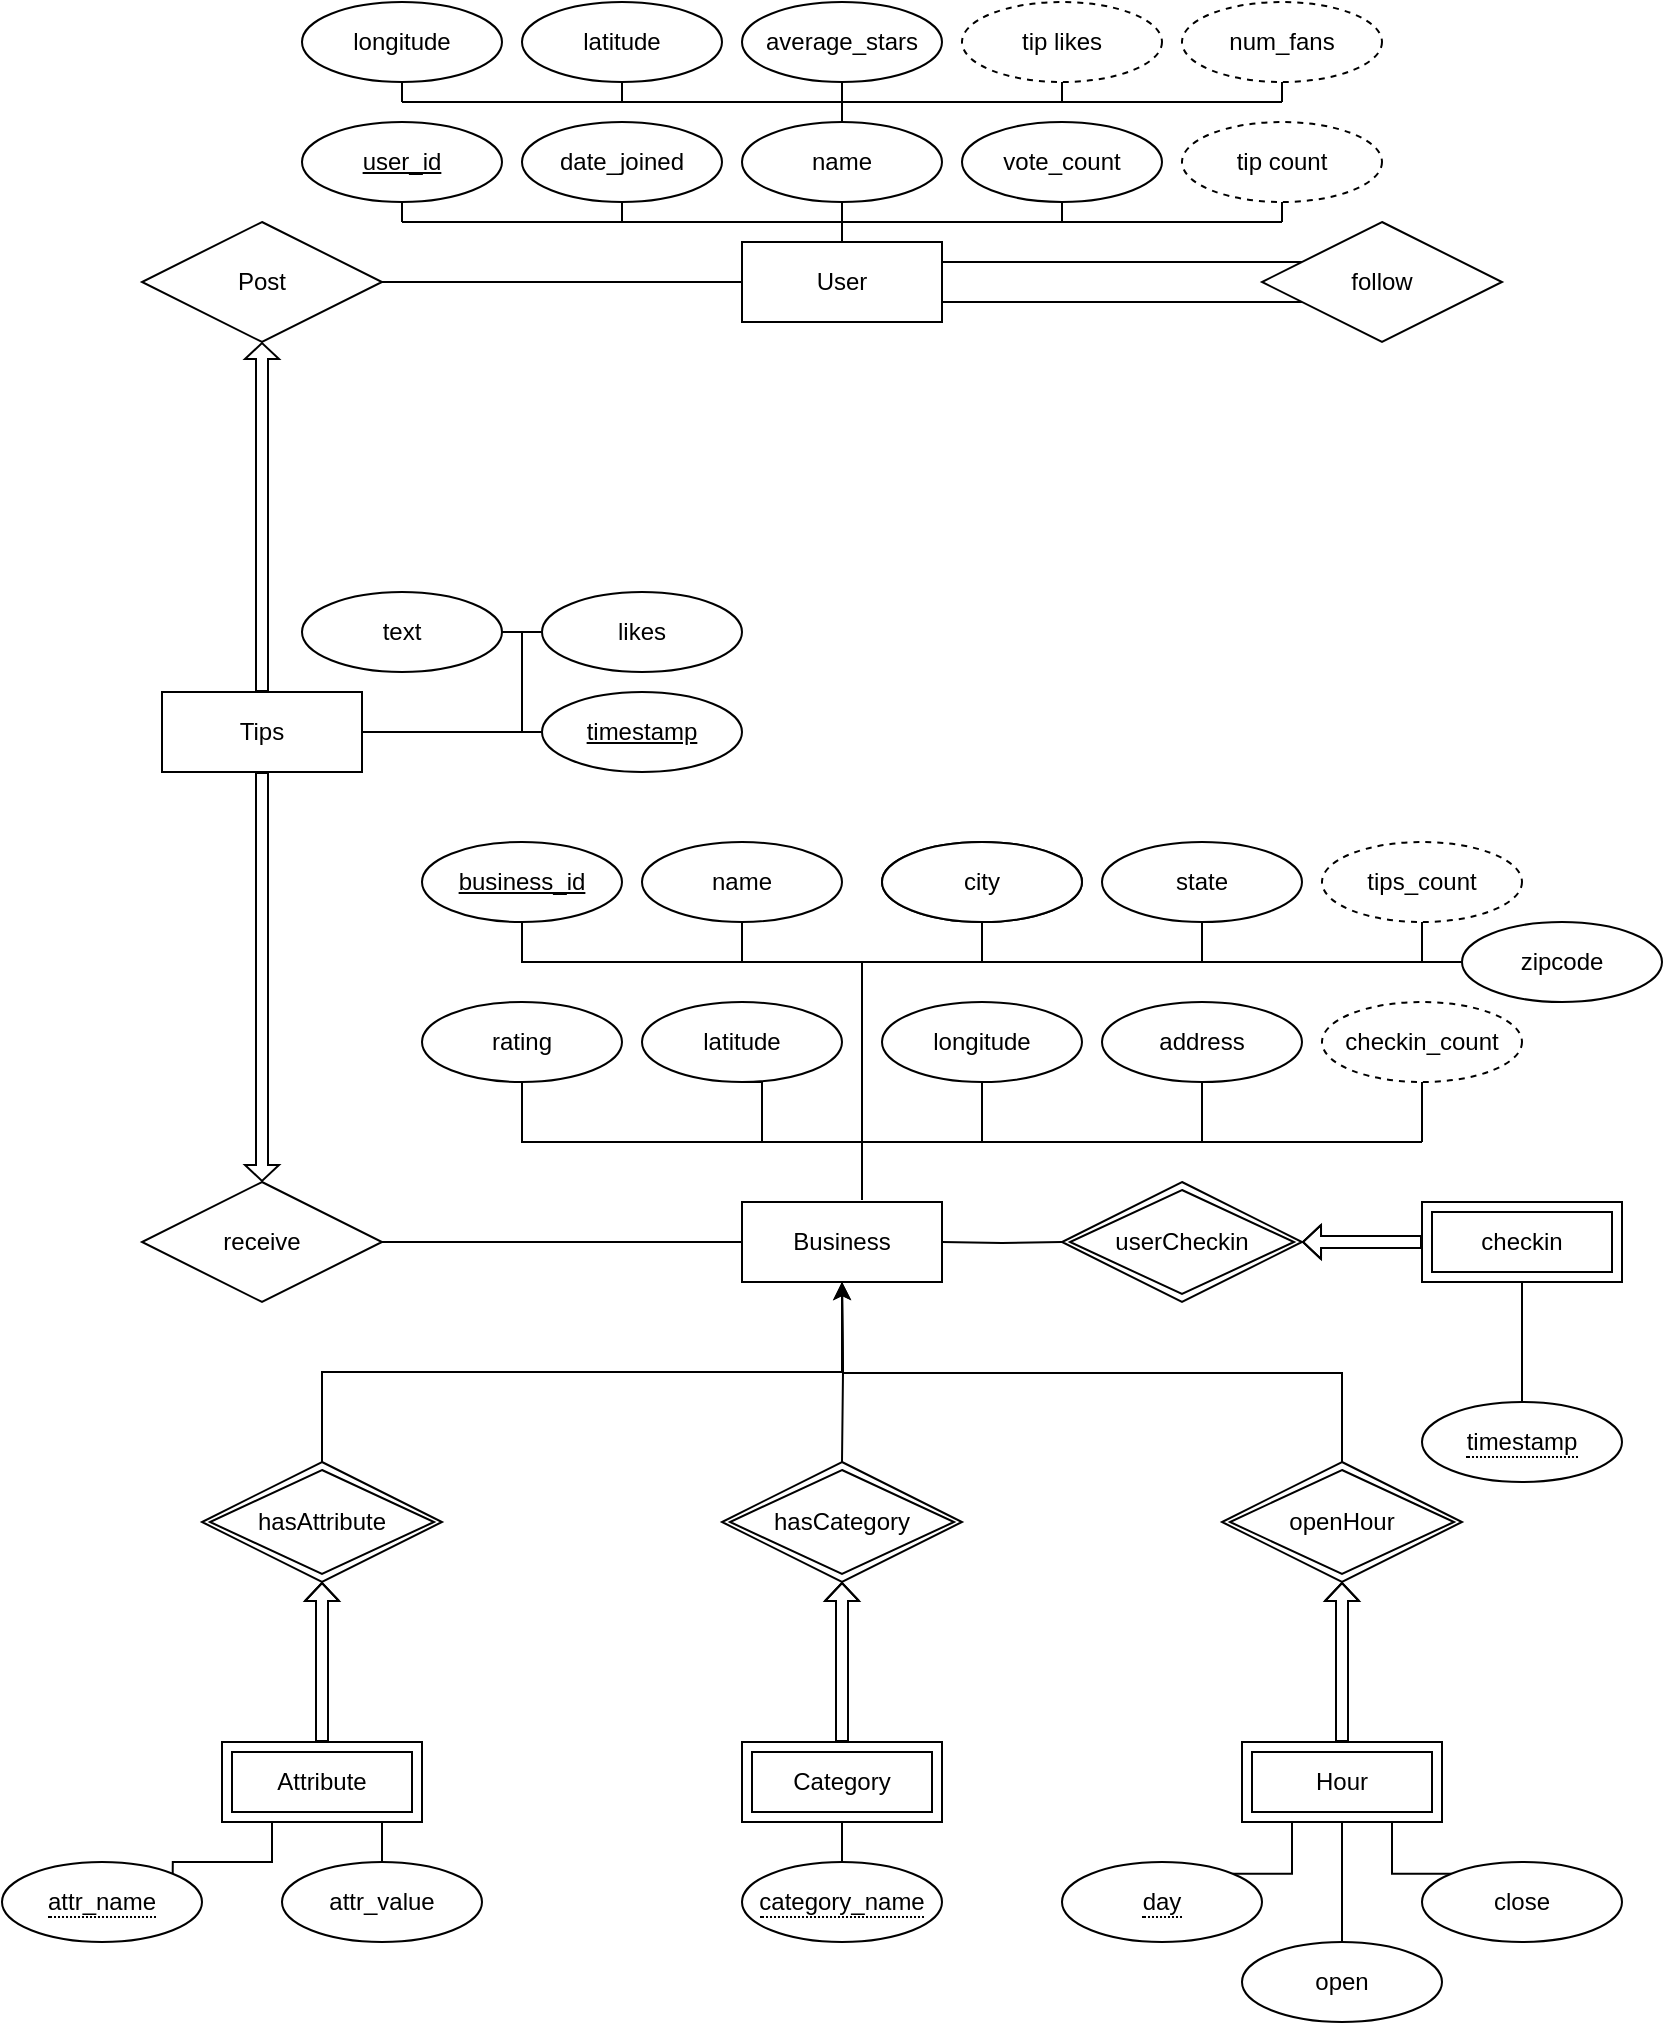 <mxfile version="16.5.6" type="device"><diagram id="R2lEEEUBdFMjLlhIrx00" name="Page-1"><mxGraphModel dx="2066" dy="1161" grid="1" gridSize="10" guides="1" tooltips="1" connect="1" arrows="1" fold="1" page="1" pageScale="1" pageWidth="850" pageHeight="1100" math="0" shadow="0" extFonts="Permanent Marker^https://fonts.googleapis.com/css?family=Permanent+Marker"><root><mxCell id="0"/><mxCell id="1" parent="0"/><mxCell id="-vwn12ItH8tRqPjyHviu-6" style="edgeStyle=orthogonalEdgeStyle;rounded=0;orthogonalLoop=1;jettySize=auto;html=1;exitX=0;exitY=0.5;exitDx=0;exitDy=0;entryX=1;entryY=0.5;entryDx=0;entryDy=0;endArrow=none;endFill=0;" parent="1" source="Nk3Cd4CilyWXmuOTpDQ7-3" target="-vwn12ItH8tRqPjyHviu-4" edge="1"><mxGeometry relative="1" as="geometry"/></mxCell><mxCell id="-vwn12ItH8tRqPjyHviu-23" style="edgeStyle=orthogonalEdgeStyle;rounded=0;orthogonalLoop=1;jettySize=auto;html=1;exitX=1;exitY=0.25;exitDx=0;exitDy=0;endArrow=none;endFill=0;" parent="1" source="Nk3Cd4CilyWXmuOTpDQ7-3" edge="1"><mxGeometry relative="1" as="geometry"><mxPoint x="670" y="190" as="targetPoint"/></mxGeometry></mxCell><mxCell id="-vwn12ItH8tRqPjyHviu-24" style="edgeStyle=orthogonalEdgeStyle;rounded=0;orthogonalLoop=1;jettySize=auto;html=1;exitX=1;exitY=0.75;exitDx=0;exitDy=0;endArrow=none;endFill=0;" parent="1" source="Nk3Cd4CilyWXmuOTpDQ7-3" edge="1"><mxGeometry relative="1" as="geometry"><mxPoint x="670" y="210" as="targetPoint"/></mxGeometry></mxCell><mxCell id="-vwn12ItH8tRqPjyHviu-91" style="edgeStyle=orthogonalEdgeStyle;rounded=0;orthogonalLoop=1;jettySize=auto;html=1;exitX=0.5;exitY=0;exitDx=0;exitDy=0;endArrow=none;endFill=0;" parent="1" source="Nk3Cd4CilyWXmuOTpDQ7-3" edge="1"><mxGeometry relative="1" as="geometry"><mxPoint x="430" y="170" as="targetPoint"/></mxGeometry></mxCell><mxCell id="Nk3Cd4CilyWXmuOTpDQ7-3" value="User" style="whiteSpace=wrap;html=1;align=center;" parent="1" vertex="1"><mxGeometry x="380" y="180" width="100" height="40" as="geometry"/></mxCell><mxCell id="-vwn12ItH8tRqPjyHviu-92" style="edgeStyle=orthogonalEdgeStyle;rounded=0;orthogonalLoop=1;jettySize=auto;html=1;exitX=0.5;exitY=1;exitDx=0;exitDy=0;endArrow=none;endFill=0;" parent="1" source="Nk3Cd4CilyWXmuOTpDQ7-5" edge="1"><mxGeometry relative="1" as="geometry"><mxPoint x="210" y="170" as="targetPoint"/></mxGeometry></mxCell><mxCell id="Nk3Cd4CilyWXmuOTpDQ7-5" value="user_id" style="ellipse;whiteSpace=wrap;html=1;align=center;fontStyle=4;" parent="1" vertex="1"><mxGeometry x="160" y="120" width="100" height="40" as="geometry"/></mxCell><mxCell id="-vwn12ItH8tRqPjyHviu-94" style="edgeStyle=orthogonalEdgeStyle;rounded=0;orthogonalLoop=1;jettySize=auto;html=1;exitX=0.5;exitY=1;exitDx=0;exitDy=0;endArrow=none;endFill=0;" parent="1" source="Nk3Cd4CilyWXmuOTpDQ7-6" edge="1"><mxGeometry relative="1" as="geometry"><mxPoint x="430" y="170" as="targetPoint"/></mxGeometry></mxCell><mxCell id="-vwn12ItH8tRqPjyHviu-102" style="edgeStyle=orthogonalEdgeStyle;rounded=0;orthogonalLoop=1;jettySize=auto;html=1;exitX=0.5;exitY=0;exitDx=0;exitDy=0;endArrow=none;endFill=0;" parent="1" source="Nk3Cd4CilyWXmuOTpDQ7-6" edge="1"><mxGeometry relative="1" as="geometry"><mxPoint x="430" y="110" as="targetPoint"/></mxGeometry></mxCell><mxCell id="Nk3Cd4CilyWXmuOTpDQ7-6" value="name" style="ellipse;whiteSpace=wrap;html=1;align=center;" parent="1" vertex="1"><mxGeometry x="380" y="120" width="100" height="40" as="geometry"/></mxCell><mxCell id="-vwn12ItH8tRqPjyHviu-93" style="edgeStyle=orthogonalEdgeStyle;rounded=0;orthogonalLoop=1;jettySize=auto;html=1;exitX=0.5;exitY=1;exitDx=0;exitDy=0;endArrow=none;endFill=0;" parent="1" source="Nk3Cd4CilyWXmuOTpDQ7-7" edge="1"><mxGeometry relative="1" as="geometry"><mxPoint x="320" y="170" as="targetPoint"/></mxGeometry></mxCell><mxCell id="Nk3Cd4CilyWXmuOTpDQ7-7" value="date_joined" style="ellipse;whiteSpace=wrap;html=1;align=center;" parent="1" vertex="1"><mxGeometry x="270" y="120" width="100" height="40" as="geometry"/></mxCell><mxCell id="-vwn12ItH8tRqPjyHviu-100" style="edgeStyle=orthogonalEdgeStyle;rounded=0;orthogonalLoop=1;jettySize=auto;html=1;exitX=0.5;exitY=1;exitDx=0;exitDy=0;endArrow=none;endFill=0;" parent="1" source="-vwn12ItH8tRqPjyHviu-1" edge="1"><mxGeometry relative="1" as="geometry"><mxPoint x="320" y="110" as="targetPoint"/></mxGeometry></mxCell><mxCell id="-vwn12ItH8tRqPjyHviu-1" value="latitude" style="ellipse;whiteSpace=wrap;html=1;align=center;" parent="1" vertex="1"><mxGeometry x="270" y="60" width="100" height="40" as="geometry"/></mxCell><mxCell id="-vwn12ItH8tRqPjyHviu-101" style="edgeStyle=orthogonalEdgeStyle;rounded=0;orthogonalLoop=1;jettySize=auto;html=1;exitX=0.5;exitY=1;exitDx=0;exitDy=0;endArrow=none;endFill=0;" parent="1" source="-vwn12ItH8tRqPjyHviu-2" edge="1"><mxGeometry relative="1" as="geometry"><mxPoint x="210" y="110" as="targetPoint"/></mxGeometry></mxCell><mxCell id="-vwn12ItH8tRqPjyHviu-2" value="longitude" style="ellipse;whiteSpace=wrap;html=1;align=center;" parent="1" vertex="1"><mxGeometry x="160" y="60" width="100" height="40" as="geometry"/></mxCell><mxCell id="-vwn12ItH8tRqPjyHviu-5" style="edgeStyle=orthogonalEdgeStyle;rounded=0;orthogonalLoop=1;jettySize=auto;html=1;exitX=0.5;exitY=0;exitDx=0;exitDy=0;shape=flexArrow;width=6;endSize=2.33;endWidth=10;" parent="1" source="-vwn12ItH8tRqPjyHviu-3" target="-vwn12ItH8tRqPjyHviu-4" edge="1"><mxGeometry relative="1" as="geometry"/></mxCell><mxCell id="-vwn12ItH8tRqPjyHviu-3" value="Tips" style="whiteSpace=wrap;html=1;align=center;" parent="1" vertex="1"><mxGeometry x="90" y="405" width="100" height="40" as="geometry"/></mxCell><mxCell id="-vwn12ItH8tRqPjyHviu-4" value="Post" style="shape=rhombus;perimeter=rhombusPerimeter;whiteSpace=wrap;html=1;align=center;" parent="1" vertex="1"><mxGeometry x="80" y="170" width="120" height="60" as="geometry"/></mxCell><mxCell id="-vwn12ItH8tRqPjyHviu-57" style="edgeStyle=orthogonalEdgeStyle;shape=flexArrow;rounded=0;orthogonalLoop=1;jettySize=auto;html=1;exitX=0;exitY=0.5;exitDx=0;exitDy=0;endArrow=block;endFill=0;width=6;endSize=2.67;endWidth=10;entryX=1;entryY=0.5;entryDx=0;entryDy=0;" parent="1" source="-vwn12ItH8tRqPjyHviu-56" edge="1"><mxGeometry relative="1" as="geometry"><mxPoint x="660" y="680" as="targetPoint"/></mxGeometry></mxCell><mxCell id="-vwn12ItH8tRqPjyHviu-7" value="Business" style="whiteSpace=wrap;html=1;align=center;" parent="1" vertex="1"><mxGeometry x="380" y="660" width="100" height="40" as="geometry"/></mxCell><mxCell id="-vwn12ItH8tRqPjyHviu-65" style="edgeStyle=orthogonalEdgeStyle;rounded=0;orthogonalLoop=1;jettySize=auto;html=1;exitX=0.5;exitY=1;exitDx=0;exitDy=0;endArrow=none;endFill=0;" parent="1" source="-vwn12ItH8tRqPjyHviu-8" edge="1"><mxGeometry relative="1" as="geometry"><mxPoint x="280" y="540" as="targetPoint"/><Array as="points"><mxPoint x="270" y="540"/></Array></mxGeometry></mxCell><mxCell id="-vwn12ItH8tRqPjyHviu-8" value="business_id" style="ellipse;whiteSpace=wrap;html=1;align=center;fontStyle=4;" parent="1" vertex="1"><mxGeometry x="220" y="480" width="100" height="40" as="geometry"/></mxCell><mxCell id="-vwn12ItH8tRqPjyHviu-66" style="edgeStyle=orthogonalEdgeStyle;rounded=0;orthogonalLoop=1;jettySize=auto;html=1;exitX=0.5;exitY=1;exitDx=0;exitDy=0;endArrow=none;endFill=0;" parent="1" source="-vwn12ItH8tRqPjyHviu-9" edge="1"><mxGeometry relative="1" as="geometry"><mxPoint x="390" y="540" as="targetPoint"/><Array as="points"><mxPoint x="380" y="540"/></Array></mxGeometry></mxCell><mxCell id="-vwn12ItH8tRqPjyHviu-9" value="name" style="ellipse;whiteSpace=wrap;html=1;align=center;" parent="1" vertex="1"><mxGeometry x="330" y="480" width="100" height="40" as="geometry"/></mxCell><mxCell id="-vwn12ItH8tRqPjyHviu-73" style="edgeStyle=orthogonalEdgeStyle;rounded=0;orthogonalLoop=1;jettySize=auto;html=1;exitX=0.5;exitY=1;exitDx=0;exitDy=0;endArrow=none;endFill=0;" parent="1" source="-vwn12ItH8tRqPjyHviu-10" edge="1"><mxGeometry relative="1" as="geometry"><mxPoint x="610" y="630" as="targetPoint"/></mxGeometry></mxCell><mxCell id="-vwn12ItH8tRqPjyHviu-10" value="address" style="ellipse;whiteSpace=wrap;html=1;align=center;" parent="1" vertex="1"><mxGeometry x="560" y="560" width="100" height="40" as="geometry"/></mxCell><mxCell id="-vwn12ItH8tRqPjyHviu-67" style="edgeStyle=orthogonalEdgeStyle;rounded=0;orthogonalLoop=1;jettySize=auto;html=1;exitX=0.5;exitY=1;exitDx=0;exitDy=0;endArrow=none;endFill=0;" parent="1" source="-vwn12ItH8tRqPjyHviu-11" edge="1"><mxGeometry relative="1" as="geometry"><mxPoint x="500" y="540" as="targetPoint"/></mxGeometry></mxCell><mxCell id="-vwn12ItH8tRqPjyHviu-11" value="city" style="ellipse;whiteSpace=wrap;html=1;align=center;" parent="1" vertex="1"><mxGeometry x="450" y="480" width="100" height="40" as="geometry"/></mxCell><mxCell id="-vwn12ItH8tRqPjyHviu-68" style="edgeStyle=orthogonalEdgeStyle;rounded=0;orthogonalLoop=1;jettySize=auto;html=1;exitX=0.5;exitY=1;exitDx=0;exitDy=0;endArrow=none;endFill=0;" parent="1" source="-vwn12ItH8tRqPjyHviu-12" edge="1"><mxGeometry relative="1" as="geometry"><mxPoint x="610" y="540" as="targetPoint"/></mxGeometry></mxCell><mxCell id="-vwn12ItH8tRqPjyHviu-12" value="state" style="ellipse;whiteSpace=wrap;html=1;align=center;" parent="1" vertex="1"><mxGeometry x="560" y="480" width="100" height="40" as="geometry"/></mxCell><mxCell id="-vwn12ItH8tRqPjyHviu-71" style="edgeStyle=orthogonalEdgeStyle;rounded=0;orthogonalLoop=1;jettySize=auto;html=1;exitX=0.5;exitY=1;exitDx=0;exitDy=0;endArrow=none;endFill=0;" parent="1" source="-vwn12ItH8tRqPjyHviu-13" edge="1"><mxGeometry relative="1" as="geometry"><mxPoint x="390" y="630" as="targetPoint"/></mxGeometry></mxCell><mxCell id="-vwn12ItH8tRqPjyHviu-13" value="latitude" style="ellipse;whiteSpace=wrap;html=1;align=center;" parent="1" vertex="1"><mxGeometry x="330" y="560" width="100" height="40" as="geometry"/></mxCell><mxCell id="-vwn12ItH8tRqPjyHviu-72" style="edgeStyle=orthogonalEdgeStyle;rounded=0;orthogonalLoop=1;jettySize=auto;html=1;exitX=0.5;exitY=1;exitDx=0;exitDy=0;endArrow=none;endFill=0;" parent="1" source="-vwn12ItH8tRqPjyHviu-14" edge="1"><mxGeometry relative="1" as="geometry"><mxPoint x="500" y="630" as="targetPoint"/></mxGeometry></mxCell><mxCell id="-vwn12ItH8tRqPjyHviu-14" value="longitude" style="ellipse;whiteSpace=wrap;html=1;align=center;" parent="1" vertex="1"><mxGeometry x="450" y="560" width="100" height="40" as="geometry"/></mxCell><mxCell id="-vwn12ItH8tRqPjyHviu-70" style="edgeStyle=orthogonalEdgeStyle;rounded=0;orthogonalLoop=1;jettySize=auto;html=1;exitX=0.5;exitY=1;exitDx=0;exitDy=0;endArrow=none;endFill=0;" parent="1" source="-vwn12ItH8tRqPjyHviu-15" edge="1"><mxGeometry relative="1" as="geometry"><mxPoint x="280" y="630" as="targetPoint"/><Array as="points"><mxPoint x="270" y="630"/></Array></mxGeometry></mxCell><mxCell id="-vwn12ItH8tRqPjyHviu-15" value="rating" style="ellipse;whiteSpace=wrap;html=1;align=center;" parent="1" vertex="1"><mxGeometry x="220" y="560" width="100" height="40" as="geometry"/></mxCell><mxCell id="-vwn12ItH8tRqPjyHviu-99" style="edgeStyle=orthogonalEdgeStyle;rounded=0;orthogonalLoop=1;jettySize=auto;html=1;exitX=0.5;exitY=1;exitDx=0;exitDy=0;endArrow=none;endFill=0;" parent="1" source="-vwn12ItH8tRqPjyHviu-18" edge="1"><mxGeometry relative="1" as="geometry"><mxPoint x="430" y="110" as="targetPoint"/></mxGeometry></mxCell><mxCell id="-vwn12ItH8tRqPjyHviu-18" value="average_stars" style="ellipse;whiteSpace=wrap;html=1;align=center;" parent="1" vertex="1"><mxGeometry x="380" y="60" width="100" height="40" as="geometry"/></mxCell><mxCell id="-vwn12ItH8tRqPjyHviu-95" style="edgeStyle=orthogonalEdgeStyle;rounded=0;orthogonalLoop=1;jettySize=auto;html=1;exitX=0.5;exitY=1;exitDx=0;exitDy=0;endArrow=none;endFill=0;" parent="1" source="-vwn12ItH8tRqPjyHviu-19" edge="1"><mxGeometry relative="1" as="geometry"><mxPoint x="540" y="170" as="targetPoint"/></mxGeometry></mxCell><mxCell id="-vwn12ItH8tRqPjyHviu-19" value="vote_count" style="ellipse;whiteSpace=wrap;html=1;align=center;" parent="1" vertex="1"><mxGeometry x="490" y="120" width="100" height="40" as="geometry"/></mxCell><mxCell id="-vwn12ItH8tRqPjyHviu-22" value="follow" style="shape=rhombus;perimeter=rhombusPerimeter;whiteSpace=wrap;html=1;align=center;" parent="1" vertex="1"><mxGeometry x="640" y="170" width="120" height="60" as="geometry"/></mxCell><mxCell id="-vwn12ItH8tRqPjyHviu-103" style="edgeStyle=orthogonalEdgeStyle;rounded=0;orthogonalLoop=1;jettySize=auto;html=1;exitX=0.5;exitY=1;exitDx=0;exitDy=0;endArrow=none;endFill=0;" parent="1" source="-vwn12ItH8tRqPjyHviu-26" edge="1"><mxGeometry relative="1" as="geometry"><mxPoint x="650" y="170" as="targetPoint"/></mxGeometry></mxCell><mxCell id="-vwn12ItH8tRqPjyHviu-26" value="tip count" style="ellipse;whiteSpace=wrap;html=1;align=center;dashed=1;" parent="1" vertex="1"><mxGeometry x="600" y="120" width="100" height="40" as="geometry"/></mxCell><mxCell id="-vwn12ItH8tRqPjyHviu-98" style="edgeStyle=orthogonalEdgeStyle;rounded=0;orthogonalLoop=1;jettySize=auto;html=1;exitX=0.5;exitY=1;exitDx=0;exitDy=0;endArrow=none;endFill=0;" parent="1" source="-vwn12ItH8tRqPjyHviu-27" edge="1"><mxGeometry relative="1" as="geometry"><mxPoint x="540" y="110" as="targetPoint"/></mxGeometry></mxCell><mxCell id="-vwn12ItH8tRqPjyHviu-27" value="tip likes" style="ellipse;whiteSpace=wrap;html=1;align=center;dashed=1;" parent="1" vertex="1"><mxGeometry x="490" y="60" width="100" height="40" as="geometry"/></mxCell><mxCell id="-vwn12ItH8tRqPjyHviu-97" style="edgeStyle=orthogonalEdgeStyle;rounded=0;orthogonalLoop=1;jettySize=auto;html=1;exitX=0.5;exitY=1;exitDx=0;exitDy=0;endArrow=none;endFill=0;" parent="1" source="-vwn12ItH8tRqPjyHviu-28" edge="1"><mxGeometry relative="1" as="geometry"><mxPoint x="650" y="110" as="targetPoint"/></mxGeometry></mxCell><mxCell id="-vwn12ItH8tRqPjyHviu-28" value="num_fans" style="ellipse;whiteSpace=wrap;html=1;align=center;dashed=1;" parent="1" vertex="1"><mxGeometry x="600" y="60" width="100" height="40" as="geometry"/></mxCell><mxCell id="-vwn12ItH8tRqPjyHviu-74" style="edgeStyle=orthogonalEdgeStyle;rounded=0;orthogonalLoop=1;jettySize=auto;html=1;exitX=0.5;exitY=1;exitDx=0;exitDy=0;endArrow=none;endFill=0;" parent="1" source="-vwn12ItH8tRqPjyHviu-29" edge="1"><mxGeometry relative="1" as="geometry"><mxPoint x="720" y="630" as="targetPoint"/></mxGeometry></mxCell><mxCell id="-vwn12ItH8tRqPjyHviu-29" value="checkin_count" style="ellipse;whiteSpace=wrap;html=1;align=center;dashed=1;" parent="1" vertex="1"><mxGeometry x="670" y="560" width="100" height="40" as="geometry"/></mxCell><mxCell id="-vwn12ItH8tRqPjyHviu-69" style="edgeStyle=orthogonalEdgeStyle;rounded=0;orthogonalLoop=1;jettySize=auto;html=1;exitX=0.5;exitY=1;exitDx=0;exitDy=0;endArrow=none;endFill=0;" parent="1" source="-vwn12ItH8tRqPjyHviu-30" edge="1"><mxGeometry relative="1" as="geometry"><mxPoint x="720" y="540" as="targetPoint"/></mxGeometry></mxCell><mxCell id="-vwn12ItH8tRqPjyHviu-30" value="tips_count" style="ellipse;whiteSpace=wrap;html=1;align=center;dashed=1;" parent="1" vertex="1"><mxGeometry x="670" y="480" width="100" height="40" as="geometry"/></mxCell><mxCell id="-vwn12ItH8tRqPjyHviu-35" style="edgeStyle=orthogonalEdgeStyle;rounded=0;orthogonalLoop=1;jettySize=auto;html=1;exitX=0.5;exitY=0;exitDx=0;exitDy=0;entryX=0.5;entryY=1;entryDx=0;entryDy=0;endArrow=block;endFill=0;shape=flexArrow;width=6;endSize=2.67;endWidth=10;" parent="1" source="-vwn12ItH8tRqPjyHviu-32" edge="1"><mxGeometry relative="1" as="geometry"><Array as="points"><mxPoint x="170" y="890"/><mxPoint x="170" y="890"/></Array><mxPoint x="170" y="850" as="targetPoint"/></mxGeometry></mxCell><mxCell id="-vwn12ItH8tRqPjyHviu-36" style="edgeStyle=orthogonalEdgeStyle;rounded=0;orthogonalLoop=1;jettySize=auto;html=1;exitX=0.25;exitY=1;exitDx=0;exitDy=0;endArrow=none;endFill=0;entryX=1;entryY=0;entryDx=0;entryDy=0;" parent="1" source="-vwn12ItH8tRqPjyHviu-32" target="-vwn12ItH8tRqPjyHviu-34" edge="1"><mxGeometry relative="1" as="geometry"><Array as="points"><mxPoint x="145" y="990"/><mxPoint x="95" y="990"/></Array></mxGeometry></mxCell><mxCell id="-vwn12ItH8tRqPjyHviu-44" style="edgeStyle=orthogonalEdgeStyle;rounded=0;orthogonalLoop=1;jettySize=auto;html=1;exitX=0.75;exitY=1;exitDx=0;exitDy=0;entryX=0.5;entryY=0;entryDx=0;entryDy=0;endArrow=none;endFill=0;" parent="1" source="-vwn12ItH8tRqPjyHviu-32" target="-vwn12ItH8tRqPjyHviu-41" edge="1"><mxGeometry relative="1" as="geometry"/></mxCell><mxCell id="-vwn12ItH8tRqPjyHviu-32" value="Attribute" style="shape=ext;margin=3;double=1;whiteSpace=wrap;html=1;align=center;" parent="1" vertex="1"><mxGeometry x="120" y="930" width="100" height="40" as="geometry"/></mxCell><mxCell id="-vwn12ItH8tRqPjyHviu-34" value="&lt;span style=&quot;border-bottom: 1px dotted&quot;&gt;attr_name&lt;/span&gt;" style="ellipse;whiteSpace=wrap;html=1;align=center;" parent="1" vertex="1"><mxGeometry x="10" y="990" width="100" height="40" as="geometry"/></mxCell><mxCell id="-vwn12ItH8tRqPjyHviu-45" style="edgeStyle=orthogonalEdgeStyle;rounded=0;orthogonalLoop=1;jettySize=auto;html=1;exitX=0.5;exitY=1;exitDx=0;exitDy=0;entryX=0.5;entryY=0;entryDx=0;entryDy=0;endArrow=none;endFill=0;" parent="1" source="-vwn12ItH8tRqPjyHviu-37" target="-vwn12ItH8tRqPjyHviu-40" edge="1"><mxGeometry relative="1" as="geometry"/></mxCell><mxCell id="-vwn12ItH8tRqPjyHviu-37" value="Category" style="shape=ext;margin=3;double=1;whiteSpace=wrap;html=1;align=center;" parent="1" vertex="1"><mxGeometry x="380" y="930" width="100" height="40" as="geometry"/></mxCell><mxCell id="-vwn12ItH8tRqPjyHviu-39" style="edgeStyle=orthogonalEdgeStyle;rounded=0;orthogonalLoop=1;jettySize=auto;html=1;exitX=0.5;exitY=0;exitDx=0;exitDy=0;endArrow=block;endFill=0;shape=flexArrow;width=6;endSize=2.67;endWidth=10;entryX=0.5;entryY=1;entryDx=0;entryDy=0;" parent="1" source="-vwn12ItH8tRqPjyHviu-37" edge="1"><mxGeometry relative="1" as="geometry"><mxPoint x="320" y="960" as="sourcePoint"/><mxPoint x="430" y="850" as="targetPoint"/><Array as="points"/></mxGeometry></mxCell><mxCell id="-vwn12ItH8tRqPjyHviu-40" value="&lt;span style=&quot;border-bottom: 1px dotted&quot;&gt;category_name&lt;/span&gt;" style="ellipse;whiteSpace=wrap;html=1;align=center;" parent="1" vertex="1"><mxGeometry x="380" y="990" width="100" height="40" as="geometry"/></mxCell><mxCell id="-vwn12ItH8tRqPjyHviu-41" value="attr_value" style="ellipse;whiteSpace=wrap;html=1;align=center;" parent="1" vertex="1"><mxGeometry x="150" y="990" width="100" height="40" as="geometry"/></mxCell><mxCell id="-vwn12ItH8tRqPjyHviu-105" style="edgeStyle=orthogonalEdgeStyle;rounded=0;orthogonalLoop=1;jettySize=auto;html=1;exitX=0.5;exitY=1;exitDx=0;exitDy=0;entryX=0.5;entryY=0;entryDx=0;entryDy=0;endArrow=none;endFill=0;" parent="1" source="-vwn12ItH8tRqPjyHviu-46" target="-vwn12ItH8tRqPjyHviu-50" edge="1"><mxGeometry relative="1" as="geometry"/></mxCell><mxCell id="-vwn12ItH8tRqPjyHviu-46" value="Hour" style="shape=ext;margin=3;double=1;whiteSpace=wrap;html=1;align=center;" parent="1" vertex="1"><mxGeometry x="630" y="930" width="100" height="40" as="geometry"/></mxCell><mxCell id="-vwn12ItH8tRqPjyHviu-48" style="edgeStyle=orthogonalEdgeStyle;rounded=0;orthogonalLoop=1;jettySize=auto;html=1;exitX=0.5;exitY=0;exitDx=0;exitDy=0;endArrow=block;endFill=0;shape=flexArrow;width=6;endSize=2.67;endWidth=10;entryX=0.5;entryY=1;entryDx=0;entryDy=0;" parent="1" source="-vwn12ItH8tRqPjyHviu-46" edge="1"><mxGeometry relative="1" as="geometry"><mxPoint x="440" y="940" as="sourcePoint"/><mxPoint x="680" y="850" as="targetPoint"/><Array as="points"/></mxGeometry></mxCell><mxCell id="-vwn12ItH8tRqPjyHviu-104" style="edgeStyle=orthogonalEdgeStyle;rounded=0;orthogonalLoop=1;jettySize=auto;html=1;exitX=1;exitY=0;exitDx=0;exitDy=0;entryX=0.25;entryY=1;entryDx=0;entryDy=0;endArrow=none;endFill=0;" parent="1" source="-vwn12ItH8tRqPjyHviu-49" target="-vwn12ItH8tRqPjyHviu-46" edge="1"><mxGeometry relative="1" as="geometry"/></mxCell><mxCell id="-vwn12ItH8tRqPjyHviu-49" value="&lt;span style=&quot;border-bottom: 1px dotted&quot;&gt;day&lt;/span&gt;" style="ellipse;whiteSpace=wrap;html=1;align=center;" parent="1" vertex="1"><mxGeometry x="540" y="990" width="100" height="40" as="geometry"/></mxCell><mxCell id="-vwn12ItH8tRqPjyHviu-50" value="open" style="ellipse;whiteSpace=wrap;html=1;align=center;" parent="1" vertex="1"><mxGeometry x="630" y="1030" width="100" height="40" as="geometry"/></mxCell><mxCell id="-vwn12ItH8tRqPjyHviu-107" style="edgeStyle=orthogonalEdgeStyle;rounded=0;orthogonalLoop=1;jettySize=auto;html=1;exitX=0;exitY=0;exitDx=0;exitDy=0;entryX=0.75;entryY=1;entryDx=0;entryDy=0;endArrow=none;endFill=0;" parent="1" source="-vwn12ItH8tRqPjyHviu-51" target="-vwn12ItH8tRqPjyHviu-46" edge="1"><mxGeometry relative="1" as="geometry"/></mxCell><mxCell id="-vwn12ItH8tRqPjyHviu-51" value="close" style="ellipse;whiteSpace=wrap;html=1;align=center;" parent="1" vertex="1"><mxGeometry x="720" y="990" width="100" height="40" as="geometry"/></mxCell><mxCell id="-vwn12ItH8tRqPjyHviu-54" style="edgeStyle=orthogonalEdgeStyle;rounded=0;orthogonalLoop=1;jettySize=auto;html=1;exitX=1;exitY=0.5;exitDx=0;exitDy=0;entryX=0;entryY=0.5;entryDx=0;entryDy=0;endArrow=none;endFill=0;" parent="1" source="-vwn12ItH8tRqPjyHviu-52" target="-vwn12ItH8tRqPjyHviu-7" edge="1"><mxGeometry relative="1" as="geometry"/></mxCell><mxCell id="-vwn12ItH8tRqPjyHviu-52" value="receive" style="shape=rhombus;perimeter=rhombusPerimeter;whiteSpace=wrap;html=1;align=center;" parent="1" vertex="1"><mxGeometry x="80" y="650" width="120" height="60" as="geometry"/></mxCell><mxCell id="-vwn12ItH8tRqPjyHviu-55" style="edgeStyle=orthogonalEdgeStyle;rounded=0;orthogonalLoop=1;jettySize=auto;html=1;exitX=0.5;exitY=1;exitDx=0;exitDy=0;shape=flexArrow;width=6;endSize=2.33;endWidth=10;entryX=0.5;entryY=0;entryDx=0;entryDy=0;" parent="1" source="-vwn12ItH8tRqPjyHviu-3" target="-vwn12ItH8tRqPjyHviu-52" edge="1"><mxGeometry relative="1" as="geometry"><mxPoint x="150" y="415" as="sourcePoint"/><mxPoint x="150" y="125" as="targetPoint"/></mxGeometry></mxCell><mxCell id="-vwn12ItH8tRqPjyHviu-56" value="checkin" style="shape=ext;margin=3;double=1;whiteSpace=wrap;html=1;align=center;" parent="1" vertex="1"><mxGeometry x="720" y="660" width="100" height="40" as="geometry"/></mxCell><mxCell id="HQhwoRcM5TpGFu0xL85w-4" style="edgeStyle=orthogonalEdgeStyle;rounded=0;orthogonalLoop=1;jettySize=auto;html=1;exitX=0.5;exitY=0;exitDx=0;exitDy=0;entryX=0.5;entryY=1;entryDx=0;entryDy=0;endArrow=none;endFill=0;" parent="1" source="-vwn12ItH8tRqPjyHviu-58" target="-vwn12ItH8tRqPjyHviu-56" edge="1"><mxGeometry relative="1" as="geometry"/></mxCell><mxCell id="-vwn12ItH8tRqPjyHviu-58" value="&lt;span style=&quot;border-bottom: 1px dotted&quot;&gt;timestamp&lt;/span&gt;" style="ellipse;whiteSpace=wrap;html=1;align=center;" parent="1" vertex="1"><mxGeometry x="720" y="760" width="100" height="40" as="geometry"/></mxCell><mxCell id="-vwn12ItH8tRqPjyHviu-63" value="" style="endArrow=none;html=1;rounded=0;" parent="1" edge="1"><mxGeometry width="50" height="50" relative="1" as="geometry"><mxPoint x="720" y="630" as="sourcePoint"/><mxPoint x="280" y="630" as="targetPoint"/></mxGeometry></mxCell><mxCell id="-vwn12ItH8tRqPjyHviu-64" value="" style="endArrow=none;html=1;rounded=0;" parent="1" edge="1"><mxGeometry width="50" height="50" relative="1" as="geometry"><mxPoint x="720" y="540" as="sourcePoint"/><mxPoint x="280" y="540" as="targetPoint"/></mxGeometry></mxCell><mxCell id="-vwn12ItH8tRqPjyHviu-75" value="" style="endArrow=none;html=1;rounded=0;exitX=0.6;exitY=-0.025;exitDx=0;exitDy=0;exitPerimeter=0;" parent="1" source="-vwn12ItH8tRqPjyHviu-7" edge="1"><mxGeometry width="50" height="50" relative="1" as="geometry"><mxPoint x="440" y="630" as="sourcePoint"/><mxPoint x="440" y="540" as="targetPoint"/></mxGeometry></mxCell><mxCell id="-vwn12ItH8tRqPjyHviu-78" value="text" style="ellipse;whiteSpace=wrap;html=1;align=center;" parent="1" vertex="1"><mxGeometry x="160" y="355" width="100" height="40" as="geometry"/></mxCell><mxCell id="-vwn12ItH8tRqPjyHviu-84" value="" style="edgeStyle=orthogonalEdgeStyle;rounded=0;orthogonalLoop=1;jettySize=auto;html=1;endArrow=none;endFill=0;" parent="1" source="-vwn12ItH8tRqPjyHviu-79" target="-vwn12ItH8tRqPjyHviu-78" edge="1"><mxGeometry relative="1" as="geometry"/></mxCell><mxCell id="-vwn12ItH8tRqPjyHviu-79" value="likes" style="ellipse;whiteSpace=wrap;html=1;align=center;" parent="1" vertex="1"><mxGeometry x="280" y="355" width="100" height="40" as="geometry"/></mxCell><mxCell id="-vwn12ItH8tRqPjyHviu-86" style="edgeStyle=orthogonalEdgeStyle;rounded=0;orthogonalLoop=1;jettySize=auto;html=1;exitX=0;exitY=0.5;exitDx=0;exitDy=0;endArrow=none;endFill=0;" parent="1" source="-vwn12ItH8tRqPjyHviu-80" edge="1"><mxGeometry relative="1" as="geometry"><mxPoint x="270" y="425" as="targetPoint"/></mxGeometry></mxCell><mxCell id="-vwn12ItH8tRqPjyHviu-80" value="timestamp" style="ellipse;whiteSpace=wrap;html=1;align=center;fontStyle=4" parent="1" vertex="1"><mxGeometry x="280" y="405" width="100" height="40" as="geometry"/></mxCell><mxCell id="-vwn12ItH8tRqPjyHviu-81" value="" style="endArrow=none;html=1;rounded=0;entryX=1;entryY=0.5;entryDx=0;entryDy=0;" parent="1" target="-vwn12ItH8tRqPjyHviu-3" edge="1"><mxGeometry width="50" height="50" relative="1" as="geometry"><mxPoint x="270" y="425" as="sourcePoint"/><mxPoint x="450" y="475" as="targetPoint"/></mxGeometry></mxCell><mxCell id="-vwn12ItH8tRqPjyHviu-82" value="" style="endArrow=none;html=1;rounded=0;" parent="1" edge="1"><mxGeometry width="50" height="50" relative="1" as="geometry"><mxPoint x="270" y="425" as="sourcePoint"/><mxPoint x="270" y="375" as="targetPoint"/></mxGeometry></mxCell><mxCell id="-vwn12ItH8tRqPjyHviu-89" value="" style="endArrow=none;html=1;rounded=0;" parent="1" edge="1"><mxGeometry width="50" height="50" relative="1" as="geometry"><mxPoint x="650" y="110" as="sourcePoint"/><mxPoint x="210" y="110" as="targetPoint"/></mxGeometry></mxCell><mxCell id="-vwn12ItH8tRqPjyHviu-90" value="" style="endArrow=none;html=1;rounded=0;" parent="1" edge="1"><mxGeometry width="50" height="50" relative="1" as="geometry"><mxPoint x="650" y="170" as="sourcePoint"/><mxPoint x="210" y="170" as="targetPoint"/></mxGeometry></mxCell><mxCell id="HQhwoRcM5TpGFu0xL85w-1" value="city" style="ellipse;whiteSpace=wrap;html=1;align=center;" parent="1" vertex="1"><mxGeometry x="450" y="480" width="100" height="40" as="geometry"/></mxCell><mxCell id="HQhwoRcM5TpGFu0xL85w-3" style="edgeStyle=orthogonalEdgeStyle;rounded=0;orthogonalLoop=1;jettySize=auto;html=1;exitX=0;exitY=0.5;exitDx=0;exitDy=0;endArrow=none;endFill=0;" parent="1" source="HQhwoRcM5TpGFu0xL85w-2" edge="1"><mxGeometry relative="1" as="geometry"><mxPoint x="720" y="540" as="targetPoint"/></mxGeometry></mxCell><mxCell id="HQhwoRcM5TpGFu0xL85w-2" value="zipcode" style="ellipse;whiteSpace=wrap;html=1;align=center;" parent="1" vertex="1"><mxGeometry x="740" y="520" width="100" height="40" as="geometry"/></mxCell><mxCell id="HQhwoRcM5TpGFu0xL85w-11" value="" style="edgeStyle=orthogonalEdgeStyle;rounded=0;orthogonalLoop=1;jettySize=auto;html=1;endArrow=none;endFill=0;" parent="1" target="-vwn12ItH8tRqPjyHviu-7" edge="1"><mxGeometry relative="1" as="geometry"><mxPoint x="430" y="790" as="sourcePoint"/></mxGeometry></mxCell><mxCell id="HQhwoRcM5TpGFu0xL85w-14" style="edgeStyle=orthogonalEdgeStyle;rounded=0;orthogonalLoop=1;jettySize=auto;html=1;exitX=0;exitY=0.5;exitDx=0;exitDy=0;entryX=1;entryY=0.5;entryDx=0;entryDy=0;endArrow=none;endFill=0;" parent="1" target="-vwn12ItH8tRqPjyHviu-7" edge="1"><mxGeometry relative="1" as="geometry"><mxPoint x="540" y="680" as="sourcePoint"/></mxGeometry></mxCell><mxCell id="NcMjLamukuzzoAiwvoXq-4" style="edgeStyle=orthogonalEdgeStyle;rounded=0;orthogonalLoop=1;jettySize=auto;html=1;exitX=0.5;exitY=0;exitDx=0;exitDy=0;" parent="1" source="NcMjLamukuzzoAiwvoXq-1" target="-vwn12ItH8tRqPjyHviu-7" edge="1"><mxGeometry relative="1" as="geometry"/></mxCell><mxCell id="NcMjLamukuzzoAiwvoXq-1" value="hasAttribute" style="shape=rhombus;double=1;perimeter=rhombusPerimeter;whiteSpace=wrap;html=1;align=center;" parent="1" vertex="1"><mxGeometry x="110" y="790" width="120" height="60" as="geometry"/></mxCell><mxCell id="NcMjLamukuzzoAiwvoXq-2" value="hasCategory" style="shape=rhombus;double=1;perimeter=rhombusPerimeter;whiteSpace=wrap;html=1;align=center;" parent="1" vertex="1"><mxGeometry x="370" y="790" width="120" height="60" as="geometry"/></mxCell><mxCell id="NcMjLamukuzzoAiwvoXq-5" style="edgeStyle=orthogonalEdgeStyle;rounded=0;orthogonalLoop=1;jettySize=auto;html=1;exitX=0.5;exitY=0;exitDx=0;exitDy=0;" parent="1" source="NcMjLamukuzzoAiwvoXq-3" edge="1"><mxGeometry relative="1" as="geometry"><mxPoint x="430" y="700" as="targetPoint"/></mxGeometry></mxCell><mxCell id="NcMjLamukuzzoAiwvoXq-3" value="openHour" style="shape=rhombus;double=1;perimeter=rhombusPerimeter;whiteSpace=wrap;html=1;align=center;" parent="1" vertex="1"><mxGeometry x="620" y="790" width="120" height="60" as="geometry"/></mxCell><mxCell id="NcMjLamukuzzoAiwvoXq-6" value="userCheckin" style="shape=rhombus;double=1;perimeter=rhombusPerimeter;whiteSpace=wrap;html=1;align=center;" parent="1" vertex="1"><mxGeometry x="540" y="650" width="120" height="60" as="geometry"/></mxCell></root></mxGraphModel></diagram></mxfile>